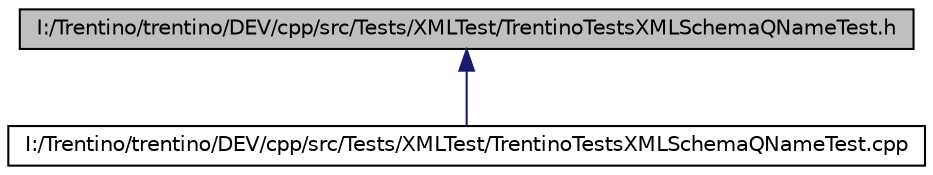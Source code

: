 digraph G
{
  edge [fontname="Helvetica",fontsize="10",labelfontname="Helvetica",labelfontsize="10"];
  node [fontname="Helvetica",fontsize="10",shape=record];
  Node1 [label="I:/Trentino/trentino/DEV/cpp/src/Tests/XMLTest/TrentinoTestsXMLSchemaQNameTest.h",height=0.2,width=0.4,color="black", fillcolor="grey75", style="filled" fontcolor="black"];
  Node1 -> Node2 [dir="back",color="midnightblue",fontsize="10",style="solid",fontname="Helvetica"];
  Node2 [label="I:/Trentino/trentino/DEV/cpp/src/Tests/XMLTest/TrentinoTestsXMLSchemaQNameTest.cpp",height=0.2,width=0.4,color="black", fillcolor="white", style="filled",URL="$_trentino_tests_x_m_l_schema_q_name_test_8cpp.html"];
}

